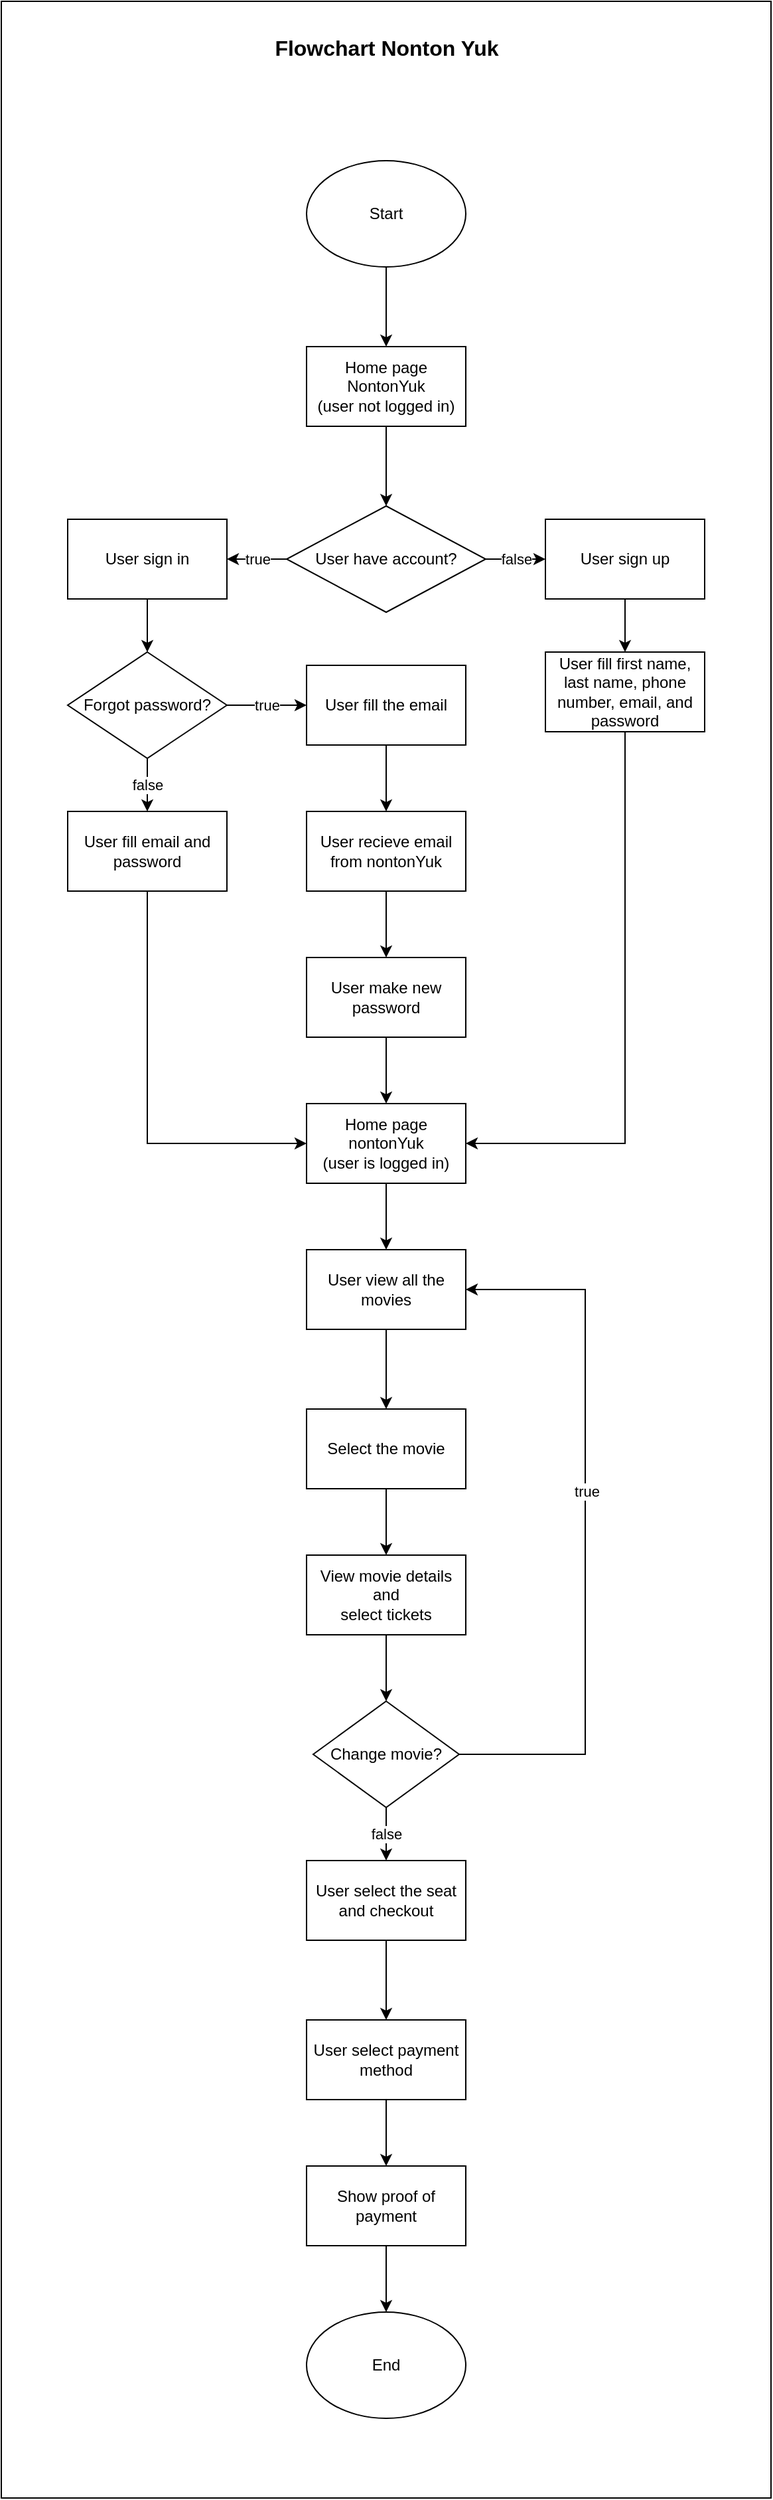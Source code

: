 <mxfile version="17.2.1" type="device"><diagram id="XpJVhCTmMfOaO7PTMKW3" name="Page-1"><mxGraphModel dx="868" dy="1619" grid="1" gridSize="10" guides="1" tooltips="1" connect="1" arrows="1" fold="1" page="1" pageScale="1" pageWidth="827" pageHeight="1169" math="0" shadow="0"><root><mxCell id="0"/><mxCell id="1" parent="0"/><mxCell id="XHpMdjZPyjB-IQH_Tekj-29" value="" style="edgeStyle=orthogonalEdgeStyle;rounded=0;orthogonalLoop=1;jettySize=auto;html=1;" parent="1" source="XHpMdjZPyjB-IQH_Tekj-1" target="XHpMdjZPyjB-IQH_Tekj-28" edge="1"><mxGeometry relative="1" as="geometry"/></mxCell><mxCell id="XHpMdjZPyjB-IQH_Tekj-1" value="Start" style="ellipse;whiteSpace=wrap;html=1;" parent="1" vertex="1"><mxGeometry x="370" y="-90" width="120" height="80" as="geometry"/></mxCell><mxCell id="XHpMdjZPyjB-IQH_Tekj-25" value="true" style="edgeStyle=orthogonalEdgeStyle;rounded=0;orthogonalLoop=1;jettySize=auto;html=1;" parent="1" source="XHpMdjZPyjB-IQH_Tekj-4" target="XHpMdjZPyjB-IQH_Tekj-7" edge="1"><mxGeometry relative="1" as="geometry"/></mxCell><mxCell id="XHpMdjZPyjB-IQH_Tekj-26" value="false" style="edgeStyle=orthogonalEdgeStyle;rounded=0;orthogonalLoop=1;jettySize=auto;html=1;" parent="1" source="XHpMdjZPyjB-IQH_Tekj-4" target="XHpMdjZPyjB-IQH_Tekj-6" edge="1"><mxGeometry relative="1" as="geometry"/></mxCell><mxCell id="XHpMdjZPyjB-IQH_Tekj-4" value="User have account?" style="rhombus;whiteSpace=wrap;html=1;" parent="1" vertex="1"><mxGeometry x="355" y="170" width="150" height="80" as="geometry"/></mxCell><mxCell id="XHpMdjZPyjB-IQH_Tekj-9" value="" style="edgeStyle=orthogonalEdgeStyle;rounded=0;orthogonalLoop=1;jettySize=auto;html=1;" parent="1" source="XHpMdjZPyjB-IQH_Tekj-6" target="XHpMdjZPyjB-IQH_Tekj-8" edge="1"><mxGeometry relative="1" as="geometry"/></mxCell><mxCell id="XHpMdjZPyjB-IQH_Tekj-6" value="User sign up" style="rounded=0;whiteSpace=wrap;html=1;" parent="1" vertex="1"><mxGeometry x="550" y="180" width="120" height="60" as="geometry"/></mxCell><mxCell id="XHpMdjZPyjB-IQH_Tekj-13" value="" style="edgeStyle=orthogonalEdgeStyle;rounded=0;orthogonalLoop=1;jettySize=auto;html=1;" parent="1" source="XHpMdjZPyjB-IQH_Tekj-7" target="XHpMdjZPyjB-IQH_Tekj-12" edge="1"><mxGeometry relative="1" as="geometry"/></mxCell><mxCell id="XHpMdjZPyjB-IQH_Tekj-7" value="User sign in" style="rounded=0;whiteSpace=wrap;html=1;" parent="1" vertex="1"><mxGeometry x="190" y="180" width="120" height="60" as="geometry"/></mxCell><mxCell id="XHpMdjZPyjB-IQH_Tekj-23" style="edgeStyle=orthogonalEdgeStyle;rounded=0;orthogonalLoop=1;jettySize=auto;html=1;entryX=1;entryY=0.5;entryDx=0;entryDy=0;exitX=0.5;exitY=1;exitDx=0;exitDy=0;" parent="1" source="XHpMdjZPyjB-IQH_Tekj-8" target="XHpMdjZPyjB-IQH_Tekj-21" edge="1"><mxGeometry relative="1" as="geometry"/></mxCell><mxCell id="XHpMdjZPyjB-IQH_Tekj-8" value="User fill first name,&lt;br&gt;last name, phone number, email, and password" style="whiteSpace=wrap;html=1;rounded=0;" parent="1" vertex="1"><mxGeometry x="550" y="280" width="120" height="60" as="geometry"/></mxCell><mxCell id="XHpMdjZPyjB-IQH_Tekj-22" style="edgeStyle=orthogonalEdgeStyle;rounded=0;orthogonalLoop=1;jettySize=auto;html=1;entryX=0;entryY=0.5;entryDx=0;entryDy=0;exitX=0.5;exitY=1;exitDx=0;exitDy=0;" parent="1" source="XHpMdjZPyjB-IQH_Tekj-10" target="XHpMdjZPyjB-IQH_Tekj-21" edge="1"><mxGeometry relative="1" as="geometry"/></mxCell><mxCell id="XHpMdjZPyjB-IQH_Tekj-10" value="User fill email and password" style="whiteSpace=wrap;html=1;rounded=0;" parent="1" vertex="1"><mxGeometry x="190" y="400" width="120" height="60" as="geometry"/></mxCell><mxCell id="XHpMdjZPyjB-IQH_Tekj-14" value="false" style="edgeStyle=orthogonalEdgeStyle;rounded=0;orthogonalLoop=1;jettySize=auto;html=1;" parent="1" source="XHpMdjZPyjB-IQH_Tekj-12" target="XHpMdjZPyjB-IQH_Tekj-10" edge="1"><mxGeometry relative="1" as="geometry"/></mxCell><mxCell id="XHpMdjZPyjB-IQH_Tekj-16" value="true" style="edgeStyle=orthogonalEdgeStyle;rounded=0;orthogonalLoop=1;jettySize=auto;html=1;" parent="1" source="XHpMdjZPyjB-IQH_Tekj-12" target="XHpMdjZPyjB-IQH_Tekj-15" edge="1"><mxGeometry relative="1" as="geometry"/></mxCell><mxCell id="XHpMdjZPyjB-IQH_Tekj-12" value="Forgot password?" style="rhombus;whiteSpace=wrap;html=1;" parent="1" vertex="1"><mxGeometry x="190" y="280" width="120" height="80" as="geometry"/></mxCell><mxCell id="XHpMdjZPyjB-IQH_Tekj-18" value="" style="edgeStyle=orthogonalEdgeStyle;rounded=0;orthogonalLoop=1;jettySize=auto;html=1;" parent="1" source="XHpMdjZPyjB-IQH_Tekj-15" target="XHpMdjZPyjB-IQH_Tekj-17" edge="1"><mxGeometry relative="1" as="geometry"/></mxCell><mxCell id="XHpMdjZPyjB-IQH_Tekj-15" value="User fill the email" style="whiteSpace=wrap;html=1;" parent="1" vertex="1"><mxGeometry x="370" y="290" width="120" height="60" as="geometry"/></mxCell><mxCell id="XHpMdjZPyjB-IQH_Tekj-20" value="" style="edgeStyle=orthogonalEdgeStyle;rounded=0;orthogonalLoop=1;jettySize=auto;html=1;" parent="1" source="XHpMdjZPyjB-IQH_Tekj-17" target="XHpMdjZPyjB-IQH_Tekj-19" edge="1"><mxGeometry relative="1" as="geometry"/></mxCell><mxCell id="XHpMdjZPyjB-IQH_Tekj-17" value="User recieve email from nontonYuk" style="whiteSpace=wrap;html=1;" parent="1" vertex="1"><mxGeometry x="370" y="400" width="120" height="60" as="geometry"/></mxCell><mxCell id="XHpMdjZPyjB-IQH_Tekj-24" value="" style="edgeStyle=orthogonalEdgeStyle;rounded=0;orthogonalLoop=1;jettySize=auto;html=1;" parent="1" source="XHpMdjZPyjB-IQH_Tekj-19" target="XHpMdjZPyjB-IQH_Tekj-21" edge="1"><mxGeometry relative="1" as="geometry"/></mxCell><mxCell id="XHpMdjZPyjB-IQH_Tekj-19" value="User make new password" style="whiteSpace=wrap;html=1;" parent="1" vertex="1"><mxGeometry x="370" y="510" width="120" height="60" as="geometry"/></mxCell><mxCell id="XHpMdjZPyjB-IQH_Tekj-37" value="" style="edgeStyle=orthogonalEdgeStyle;rounded=0;orthogonalLoop=1;jettySize=auto;html=1;" parent="1" source="XHpMdjZPyjB-IQH_Tekj-21" target="XHpMdjZPyjB-IQH_Tekj-31" edge="1"><mxGeometry relative="1" as="geometry"/></mxCell><mxCell id="XHpMdjZPyjB-IQH_Tekj-21" value="Home page nontonYuk&lt;br&gt;(user is logged in)" style="rounded=0;whiteSpace=wrap;html=1;" parent="1" vertex="1"><mxGeometry x="370" y="620" width="120" height="60" as="geometry"/></mxCell><mxCell id="XHpMdjZPyjB-IQH_Tekj-30" value="" style="edgeStyle=orthogonalEdgeStyle;rounded=0;orthogonalLoop=1;jettySize=auto;html=1;" parent="1" source="XHpMdjZPyjB-IQH_Tekj-28" target="XHpMdjZPyjB-IQH_Tekj-4" edge="1"><mxGeometry relative="1" as="geometry"/></mxCell><mxCell id="XHpMdjZPyjB-IQH_Tekj-28" value="Home page NontonYuk&lt;br&gt;(user not logged in)" style="rounded=0;whiteSpace=wrap;html=1;" parent="1" vertex="1"><mxGeometry x="370" y="50" width="120" height="60" as="geometry"/></mxCell><mxCell id="XHpMdjZPyjB-IQH_Tekj-38" value="" style="edgeStyle=orthogonalEdgeStyle;rounded=0;orthogonalLoop=1;jettySize=auto;html=1;" parent="1" source="XHpMdjZPyjB-IQH_Tekj-31" target="XHpMdjZPyjB-IQH_Tekj-32" edge="1"><mxGeometry relative="1" as="geometry"/></mxCell><mxCell id="XHpMdjZPyjB-IQH_Tekj-31" value="User view all the movies" style="rounded=0;whiteSpace=wrap;html=1;" parent="1" vertex="1"><mxGeometry x="370" y="730" width="120" height="60" as="geometry"/></mxCell><mxCell id="XHpMdjZPyjB-IQH_Tekj-36" value="" style="edgeStyle=orthogonalEdgeStyle;rounded=0;orthogonalLoop=1;jettySize=auto;html=1;" parent="1" source="XHpMdjZPyjB-IQH_Tekj-32" target="XHpMdjZPyjB-IQH_Tekj-35" edge="1"><mxGeometry relative="1" as="geometry"/></mxCell><mxCell id="XHpMdjZPyjB-IQH_Tekj-32" value="Select the movie" style="rounded=0;whiteSpace=wrap;html=1;" parent="1" vertex="1"><mxGeometry x="370" y="850" width="120" height="60" as="geometry"/></mxCell><mxCell id="XHpMdjZPyjB-IQH_Tekj-40" value="" style="edgeStyle=orthogonalEdgeStyle;rounded=0;orthogonalLoop=1;jettySize=auto;html=1;entryX=0.5;entryY=0;entryDx=0;entryDy=0;" parent="1" source="XHpMdjZPyjB-IQH_Tekj-35" target="I4fBLyinYSblTX29VWwj-1" edge="1"><mxGeometry relative="1" as="geometry"/></mxCell><mxCell id="XHpMdjZPyjB-IQH_Tekj-35" value="View movie details&lt;br&gt;and&lt;br&gt;select tickets" style="whiteSpace=wrap;html=1;rounded=0;" parent="1" vertex="1"><mxGeometry x="370" y="960" width="120" height="60" as="geometry"/></mxCell><mxCell id="XHpMdjZPyjB-IQH_Tekj-42" value="" style="edgeStyle=orthogonalEdgeStyle;rounded=0;orthogonalLoop=1;jettySize=auto;html=1;" parent="1" source="XHpMdjZPyjB-IQH_Tekj-39" target="XHpMdjZPyjB-IQH_Tekj-41" edge="1"><mxGeometry relative="1" as="geometry"/></mxCell><mxCell id="XHpMdjZPyjB-IQH_Tekj-39" value="User select the seat&lt;br&gt;and checkout" style="whiteSpace=wrap;html=1;rounded=0;" parent="1" vertex="1"><mxGeometry x="370" y="1190" width="120" height="60" as="geometry"/></mxCell><mxCell id="XHpMdjZPyjB-IQH_Tekj-44" value="" style="edgeStyle=orthogonalEdgeStyle;rounded=0;orthogonalLoop=1;jettySize=auto;html=1;" parent="1" source="XHpMdjZPyjB-IQH_Tekj-41" target="XHpMdjZPyjB-IQH_Tekj-43" edge="1"><mxGeometry relative="1" as="geometry"/></mxCell><mxCell id="XHpMdjZPyjB-IQH_Tekj-41" value="User select payment method" style="whiteSpace=wrap;html=1;rounded=0;" parent="1" vertex="1"><mxGeometry x="370" y="1310" width="120" height="60" as="geometry"/></mxCell><mxCell id="I4fBLyinYSblTX29VWwj-7" value="" style="edgeStyle=orthogonalEdgeStyle;rounded=0;orthogonalLoop=1;jettySize=auto;html=1;" parent="1" source="XHpMdjZPyjB-IQH_Tekj-43" target="I4fBLyinYSblTX29VWwj-6" edge="1"><mxGeometry relative="1" as="geometry"/></mxCell><mxCell id="XHpMdjZPyjB-IQH_Tekj-43" value="Show proof of payment" style="whiteSpace=wrap;html=1;rounded=0;" parent="1" vertex="1"><mxGeometry x="370" y="1420" width="120" height="60" as="geometry"/></mxCell><mxCell id="I4fBLyinYSblTX29VWwj-2" style="edgeStyle=orthogonalEdgeStyle;rounded=0;orthogonalLoop=1;jettySize=auto;html=1;entryX=1;entryY=0.5;entryDx=0;entryDy=0;" parent="1" source="I4fBLyinYSblTX29VWwj-1" target="XHpMdjZPyjB-IQH_Tekj-31" edge="1"><mxGeometry relative="1" as="geometry"><Array as="points"><mxPoint x="580" y="1110"/><mxPoint x="580" y="760"/></Array></mxGeometry></mxCell><mxCell id="I4fBLyinYSblTX29VWwj-3" value="true" style="edgeLabel;html=1;align=center;verticalAlign=middle;resizable=0;points=[];" parent="I4fBLyinYSblTX29VWwj-2" vertex="1" connectable="0"><mxGeometry x="0.095" y="-1" relative="1" as="geometry"><mxPoint as="offset"/></mxGeometry></mxCell><mxCell id="I4fBLyinYSblTX29VWwj-4" value="false" style="edgeStyle=orthogonalEdgeStyle;rounded=0;orthogonalLoop=1;jettySize=auto;html=1;" parent="1" source="I4fBLyinYSblTX29VWwj-1" target="XHpMdjZPyjB-IQH_Tekj-39" edge="1"><mxGeometry relative="1" as="geometry"/></mxCell><mxCell id="I4fBLyinYSblTX29VWwj-1" value="Change movie?" style="rhombus;whiteSpace=wrap;html=1;" parent="1" vertex="1"><mxGeometry x="375" y="1070" width="110" height="80" as="geometry"/></mxCell><mxCell id="I4fBLyinYSblTX29VWwj-6" value="End" style="ellipse;whiteSpace=wrap;html=1;" parent="1" vertex="1"><mxGeometry x="370" y="1530" width="120" height="80" as="geometry"/></mxCell><mxCell id="I4fBLyinYSblTX29VWwj-8" value="" style="rounded=0;whiteSpace=wrap;html=1;fillColor=none;" parent="1" vertex="1"><mxGeometry x="140" y="-210" width="580" height="1880" as="geometry"/></mxCell><mxCell id="I4fBLyinYSblTX29VWwj-9" value="&lt;b&gt;&lt;font style=&quot;font-size: 16px&quot;&gt;Flowchart Nonton Yuk&lt;/font&gt;&lt;/b&gt;" style="text;html=1;strokeColor=none;fillColor=none;align=center;verticalAlign=middle;whiteSpace=wrap;rounded=0;" parent="1" vertex="1"><mxGeometry x="337.5" y="-190" width="185" height="30" as="geometry"/></mxCell></root></mxGraphModel></diagram></mxfile>
